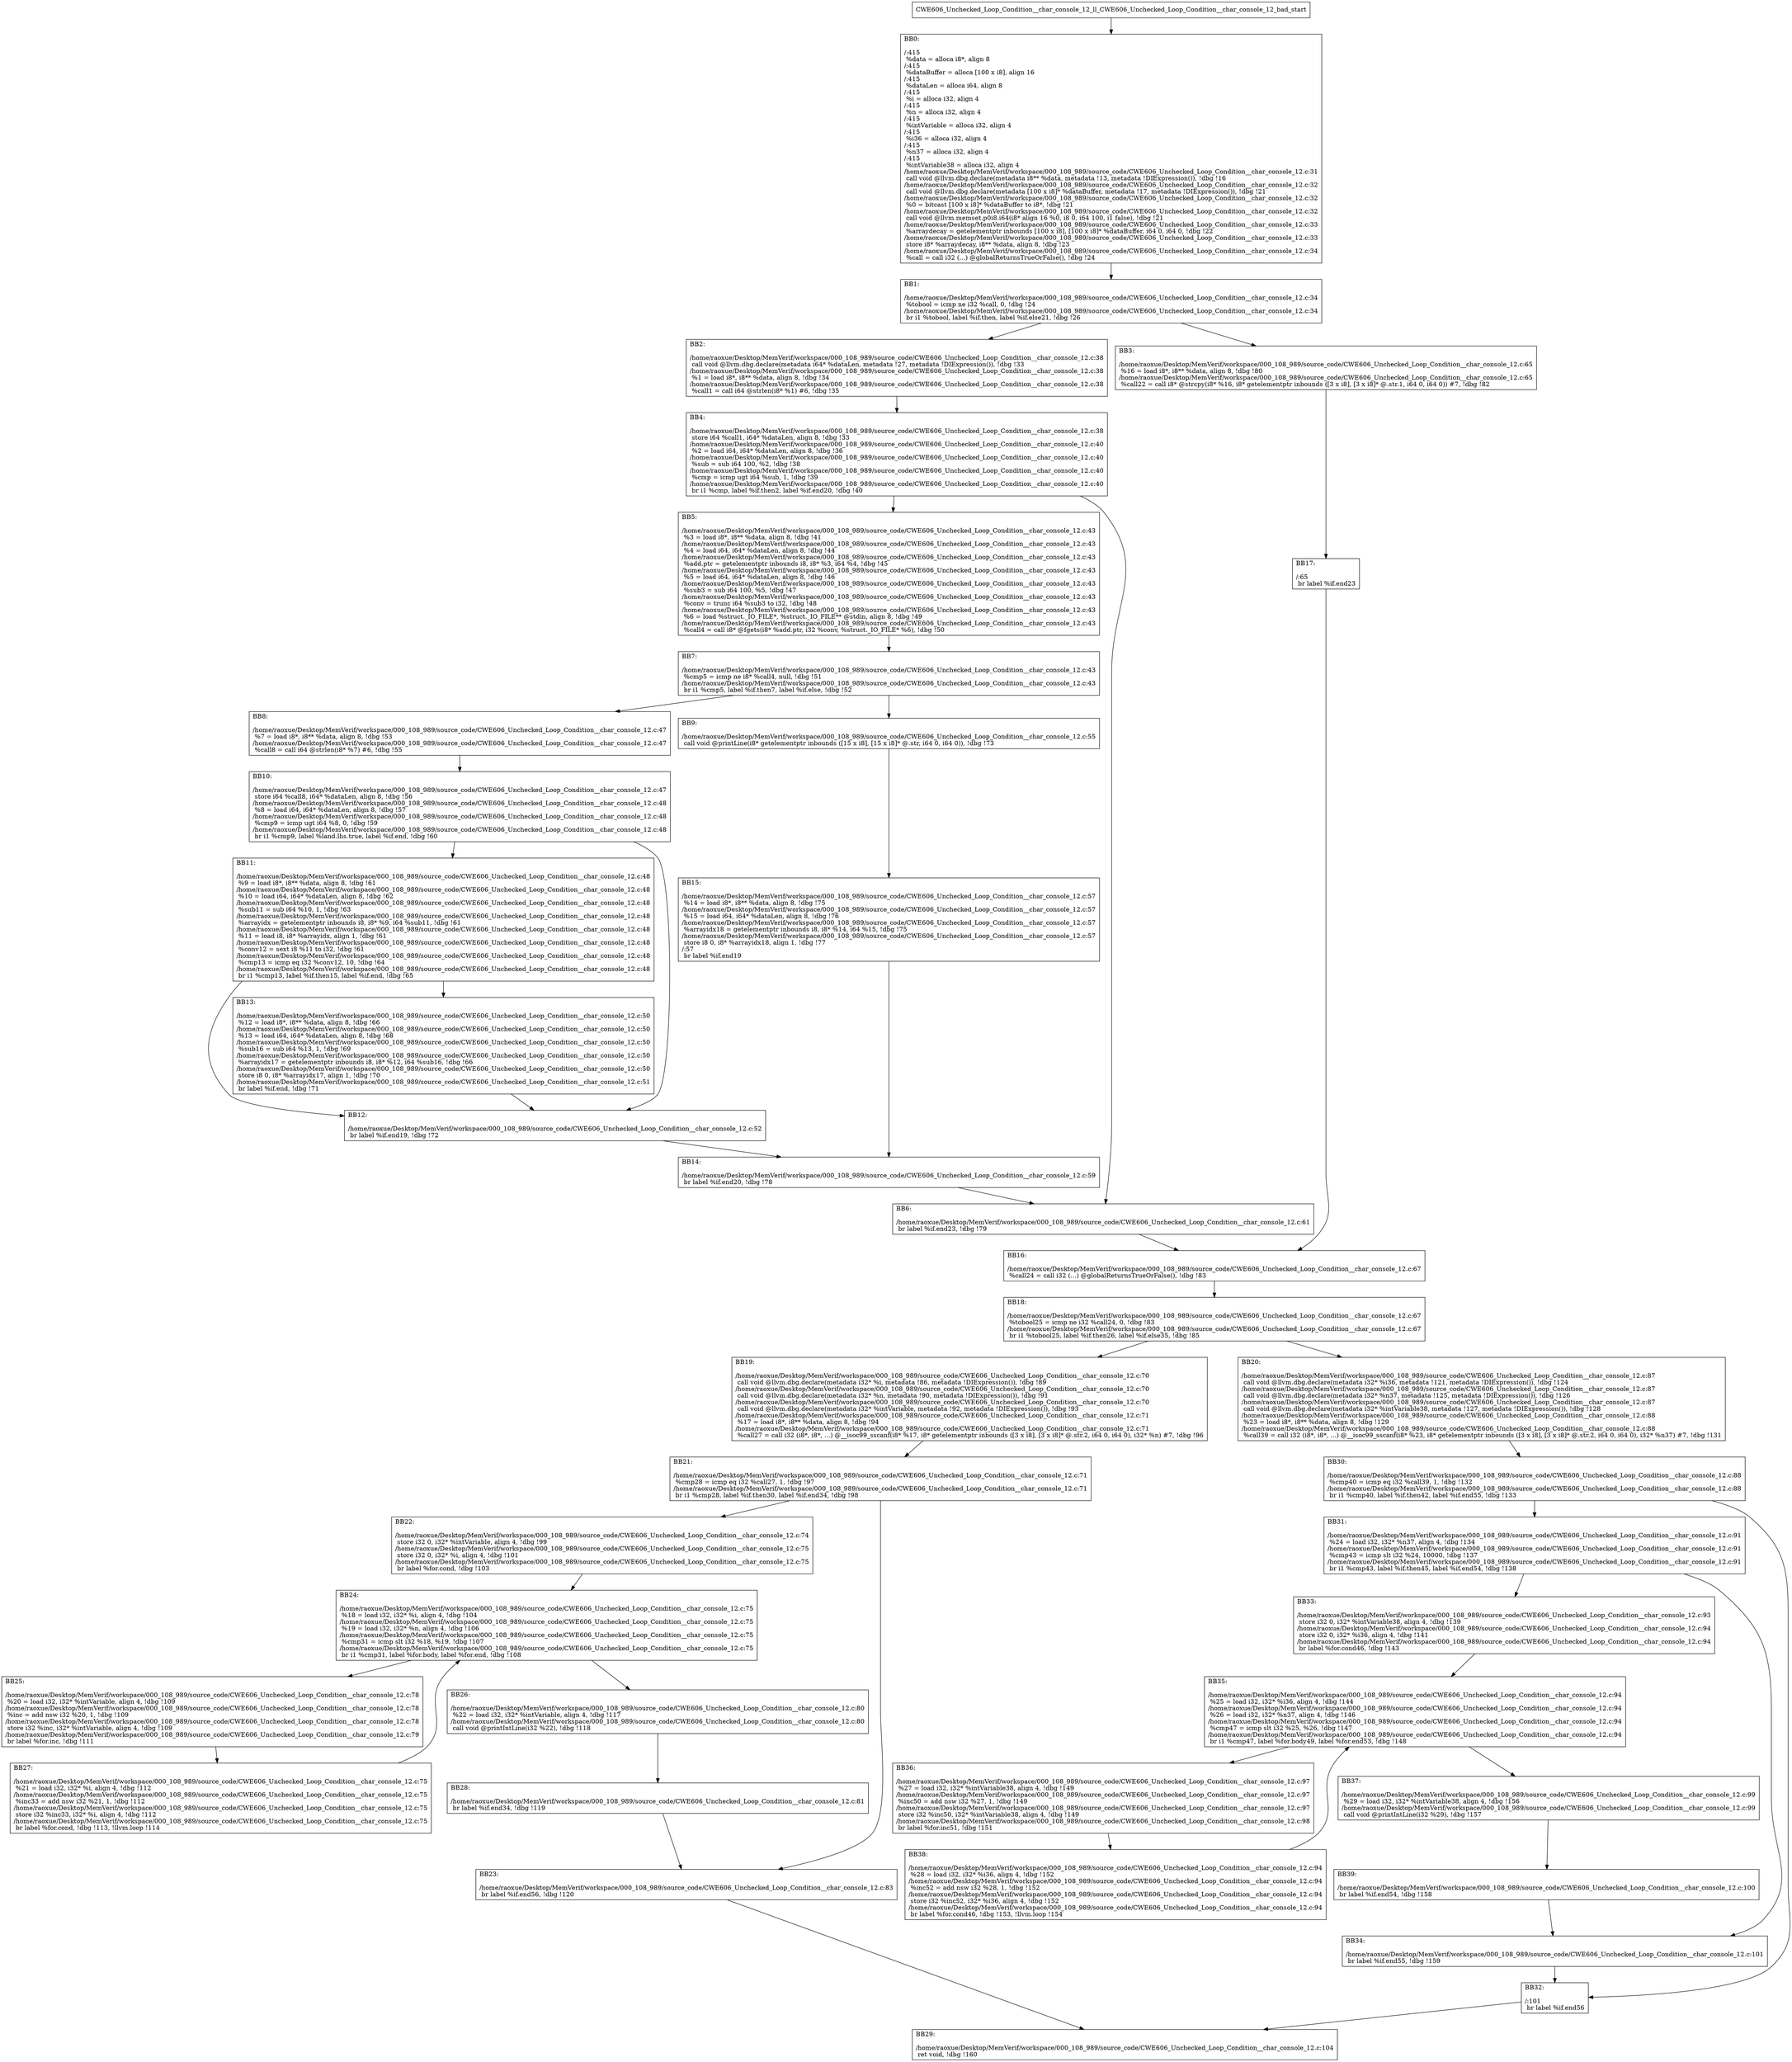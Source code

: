 digraph "CFG for'CWE606_Unchecked_Loop_Condition__char_console_12_ll_CWE606_Unchecked_Loop_Condition__char_console_12_bad' function" {
	BBCWE606_Unchecked_Loop_Condition__char_console_12_ll_CWE606_Unchecked_Loop_Condition__char_console_12_bad_start[shape=record,label="{CWE606_Unchecked_Loop_Condition__char_console_12_ll_CWE606_Unchecked_Loop_Condition__char_console_12_bad_start}"];
	BBCWE606_Unchecked_Loop_Condition__char_console_12_ll_CWE606_Unchecked_Loop_Condition__char_console_12_bad_start-> CWE606_Unchecked_Loop_Condition__char_console_12_ll_CWE606_Unchecked_Loop_Condition__char_console_12_badBB0;
	CWE606_Unchecked_Loop_Condition__char_console_12_ll_CWE606_Unchecked_Loop_Condition__char_console_12_badBB0 [shape=record, label="{BB0:\l\l/:415\l
  %data = alloca i8*, align 8\l
/:415\l
  %dataBuffer = alloca [100 x i8], align 16\l
/:415\l
  %dataLen = alloca i64, align 8\l
/:415\l
  %i = alloca i32, align 4\l
/:415\l
  %n = alloca i32, align 4\l
/:415\l
  %intVariable = alloca i32, align 4\l
/:415\l
  %i36 = alloca i32, align 4\l
/:415\l
  %n37 = alloca i32, align 4\l
/:415\l
  %intVariable38 = alloca i32, align 4\l
/home/raoxue/Desktop/MemVerif/workspace/000_108_989/source_code/CWE606_Unchecked_Loop_Condition__char_console_12.c:31\l
  call void @llvm.dbg.declare(metadata i8** %data, metadata !13, metadata !DIExpression()), !dbg !16\l
/home/raoxue/Desktop/MemVerif/workspace/000_108_989/source_code/CWE606_Unchecked_Loop_Condition__char_console_12.c:32\l
  call void @llvm.dbg.declare(metadata [100 x i8]* %dataBuffer, metadata !17, metadata !DIExpression()), !dbg !21\l
/home/raoxue/Desktop/MemVerif/workspace/000_108_989/source_code/CWE606_Unchecked_Loop_Condition__char_console_12.c:32\l
  %0 = bitcast [100 x i8]* %dataBuffer to i8*, !dbg !21\l
/home/raoxue/Desktop/MemVerif/workspace/000_108_989/source_code/CWE606_Unchecked_Loop_Condition__char_console_12.c:32\l
  call void @llvm.memset.p0i8.i64(i8* align 16 %0, i8 0, i64 100, i1 false), !dbg !21\l
/home/raoxue/Desktop/MemVerif/workspace/000_108_989/source_code/CWE606_Unchecked_Loop_Condition__char_console_12.c:33\l
  %arraydecay = getelementptr inbounds [100 x i8], [100 x i8]* %dataBuffer, i64 0, i64 0, !dbg !22\l
/home/raoxue/Desktop/MemVerif/workspace/000_108_989/source_code/CWE606_Unchecked_Loop_Condition__char_console_12.c:33\l
  store i8* %arraydecay, i8** %data, align 8, !dbg !23\l
/home/raoxue/Desktop/MemVerif/workspace/000_108_989/source_code/CWE606_Unchecked_Loop_Condition__char_console_12.c:34\l
  %call = call i32 (...) @globalReturnsTrueOrFalse(), !dbg !24\l
}"];
	CWE606_Unchecked_Loop_Condition__char_console_12_ll_CWE606_Unchecked_Loop_Condition__char_console_12_badBB0-> CWE606_Unchecked_Loop_Condition__char_console_12_ll_CWE606_Unchecked_Loop_Condition__char_console_12_badBB1;
	CWE606_Unchecked_Loop_Condition__char_console_12_ll_CWE606_Unchecked_Loop_Condition__char_console_12_badBB1 [shape=record, label="{BB1:\l\l/home/raoxue/Desktop/MemVerif/workspace/000_108_989/source_code/CWE606_Unchecked_Loop_Condition__char_console_12.c:34\l
  %tobool = icmp ne i32 %call, 0, !dbg !24\l
/home/raoxue/Desktop/MemVerif/workspace/000_108_989/source_code/CWE606_Unchecked_Loop_Condition__char_console_12.c:34\l
  br i1 %tobool, label %if.then, label %if.else21, !dbg !26\l
}"];
	CWE606_Unchecked_Loop_Condition__char_console_12_ll_CWE606_Unchecked_Loop_Condition__char_console_12_badBB1-> CWE606_Unchecked_Loop_Condition__char_console_12_ll_CWE606_Unchecked_Loop_Condition__char_console_12_badBB2;
	CWE606_Unchecked_Loop_Condition__char_console_12_ll_CWE606_Unchecked_Loop_Condition__char_console_12_badBB1-> CWE606_Unchecked_Loop_Condition__char_console_12_ll_CWE606_Unchecked_Loop_Condition__char_console_12_badBB3;
	CWE606_Unchecked_Loop_Condition__char_console_12_ll_CWE606_Unchecked_Loop_Condition__char_console_12_badBB2 [shape=record, label="{BB2:\l\l/home/raoxue/Desktop/MemVerif/workspace/000_108_989/source_code/CWE606_Unchecked_Loop_Condition__char_console_12.c:38\l
  call void @llvm.dbg.declare(metadata i64* %dataLen, metadata !27, metadata !DIExpression()), !dbg !33\l
/home/raoxue/Desktop/MemVerif/workspace/000_108_989/source_code/CWE606_Unchecked_Loop_Condition__char_console_12.c:38\l
  %1 = load i8*, i8** %data, align 8, !dbg !34\l
/home/raoxue/Desktop/MemVerif/workspace/000_108_989/source_code/CWE606_Unchecked_Loop_Condition__char_console_12.c:38\l
  %call1 = call i64 @strlen(i8* %1) #6, !dbg !35\l
}"];
	CWE606_Unchecked_Loop_Condition__char_console_12_ll_CWE606_Unchecked_Loop_Condition__char_console_12_badBB2-> CWE606_Unchecked_Loop_Condition__char_console_12_ll_CWE606_Unchecked_Loop_Condition__char_console_12_badBB4;
	CWE606_Unchecked_Loop_Condition__char_console_12_ll_CWE606_Unchecked_Loop_Condition__char_console_12_badBB4 [shape=record, label="{BB4:\l\l/home/raoxue/Desktop/MemVerif/workspace/000_108_989/source_code/CWE606_Unchecked_Loop_Condition__char_console_12.c:38\l
  store i64 %call1, i64* %dataLen, align 8, !dbg !33\l
/home/raoxue/Desktop/MemVerif/workspace/000_108_989/source_code/CWE606_Unchecked_Loop_Condition__char_console_12.c:40\l
  %2 = load i64, i64* %dataLen, align 8, !dbg !36\l
/home/raoxue/Desktop/MemVerif/workspace/000_108_989/source_code/CWE606_Unchecked_Loop_Condition__char_console_12.c:40\l
  %sub = sub i64 100, %2, !dbg !38\l
/home/raoxue/Desktop/MemVerif/workspace/000_108_989/source_code/CWE606_Unchecked_Loop_Condition__char_console_12.c:40\l
  %cmp = icmp ugt i64 %sub, 1, !dbg !39\l
/home/raoxue/Desktop/MemVerif/workspace/000_108_989/source_code/CWE606_Unchecked_Loop_Condition__char_console_12.c:40\l
  br i1 %cmp, label %if.then2, label %if.end20, !dbg !40\l
}"];
	CWE606_Unchecked_Loop_Condition__char_console_12_ll_CWE606_Unchecked_Loop_Condition__char_console_12_badBB4-> CWE606_Unchecked_Loop_Condition__char_console_12_ll_CWE606_Unchecked_Loop_Condition__char_console_12_badBB5;
	CWE606_Unchecked_Loop_Condition__char_console_12_ll_CWE606_Unchecked_Loop_Condition__char_console_12_badBB4-> CWE606_Unchecked_Loop_Condition__char_console_12_ll_CWE606_Unchecked_Loop_Condition__char_console_12_badBB6;
	CWE606_Unchecked_Loop_Condition__char_console_12_ll_CWE606_Unchecked_Loop_Condition__char_console_12_badBB5 [shape=record, label="{BB5:\l\l/home/raoxue/Desktop/MemVerif/workspace/000_108_989/source_code/CWE606_Unchecked_Loop_Condition__char_console_12.c:43\l
  %3 = load i8*, i8** %data, align 8, !dbg !41\l
/home/raoxue/Desktop/MemVerif/workspace/000_108_989/source_code/CWE606_Unchecked_Loop_Condition__char_console_12.c:43\l
  %4 = load i64, i64* %dataLen, align 8, !dbg !44\l
/home/raoxue/Desktop/MemVerif/workspace/000_108_989/source_code/CWE606_Unchecked_Loop_Condition__char_console_12.c:43\l
  %add.ptr = getelementptr inbounds i8, i8* %3, i64 %4, !dbg !45\l
/home/raoxue/Desktop/MemVerif/workspace/000_108_989/source_code/CWE606_Unchecked_Loop_Condition__char_console_12.c:43\l
  %5 = load i64, i64* %dataLen, align 8, !dbg !46\l
/home/raoxue/Desktop/MemVerif/workspace/000_108_989/source_code/CWE606_Unchecked_Loop_Condition__char_console_12.c:43\l
  %sub3 = sub i64 100, %5, !dbg !47\l
/home/raoxue/Desktop/MemVerif/workspace/000_108_989/source_code/CWE606_Unchecked_Loop_Condition__char_console_12.c:43\l
  %conv = trunc i64 %sub3 to i32, !dbg !48\l
/home/raoxue/Desktop/MemVerif/workspace/000_108_989/source_code/CWE606_Unchecked_Loop_Condition__char_console_12.c:43\l
  %6 = load %struct._IO_FILE*, %struct._IO_FILE** @stdin, align 8, !dbg !49\l
/home/raoxue/Desktop/MemVerif/workspace/000_108_989/source_code/CWE606_Unchecked_Loop_Condition__char_console_12.c:43\l
  %call4 = call i8* @fgets(i8* %add.ptr, i32 %conv, %struct._IO_FILE* %6), !dbg !50\l
}"];
	CWE606_Unchecked_Loop_Condition__char_console_12_ll_CWE606_Unchecked_Loop_Condition__char_console_12_badBB5-> CWE606_Unchecked_Loop_Condition__char_console_12_ll_CWE606_Unchecked_Loop_Condition__char_console_12_badBB7;
	CWE606_Unchecked_Loop_Condition__char_console_12_ll_CWE606_Unchecked_Loop_Condition__char_console_12_badBB7 [shape=record, label="{BB7:\l\l/home/raoxue/Desktop/MemVerif/workspace/000_108_989/source_code/CWE606_Unchecked_Loop_Condition__char_console_12.c:43\l
  %cmp5 = icmp ne i8* %call4, null, !dbg !51\l
/home/raoxue/Desktop/MemVerif/workspace/000_108_989/source_code/CWE606_Unchecked_Loop_Condition__char_console_12.c:43\l
  br i1 %cmp5, label %if.then7, label %if.else, !dbg !52\l
}"];
	CWE606_Unchecked_Loop_Condition__char_console_12_ll_CWE606_Unchecked_Loop_Condition__char_console_12_badBB7-> CWE606_Unchecked_Loop_Condition__char_console_12_ll_CWE606_Unchecked_Loop_Condition__char_console_12_badBB8;
	CWE606_Unchecked_Loop_Condition__char_console_12_ll_CWE606_Unchecked_Loop_Condition__char_console_12_badBB7-> CWE606_Unchecked_Loop_Condition__char_console_12_ll_CWE606_Unchecked_Loop_Condition__char_console_12_badBB9;
	CWE606_Unchecked_Loop_Condition__char_console_12_ll_CWE606_Unchecked_Loop_Condition__char_console_12_badBB8 [shape=record, label="{BB8:\l\l/home/raoxue/Desktop/MemVerif/workspace/000_108_989/source_code/CWE606_Unchecked_Loop_Condition__char_console_12.c:47\l
  %7 = load i8*, i8** %data, align 8, !dbg !53\l
/home/raoxue/Desktop/MemVerif/workspace/000_108_989/source_code/CWE606_Unchecked_Loop_Condition__char_console_12.c:47\l
  %call8 = call i64 @strlen(i8* %7) #6, !dbg !55\l
}"];
	CWE606_Unchecked_Loop_Condition__char_console_12_ll_CWE606_Unchecked_Loop_Condition__char_console_12_badBB8-> CWE606_Unchecked_Loop_Condition__char_console_12_ll_CWE606_Unchecked_Loop_Condition__char_console_12_badBB10;
	CWE606_Unchecked_Loop_Condition__char_console_12_ll_CWE606_Unchecked_Loop_Condition__char_console_12_badBB10 [shape=record, label="{BB10:\l\l/home/raoxue/Desktop/MemVerif/workspace/000_108_989/source_code/CWE606_Unchecked_Loop_Condition__char_console_12.c:47\l
  store i64 %call8, i64* %dataLen, align 8, !dbg !56\l
/home/raoxue/Desktop/MemVerif/workspace/000_108_989/source_code/CWE606_Unchecked_Loop_Condition__char_console_12.c:48\l
  %8 = load i64, i64* %dataLen, align 8, !dbg !57\l
/home/raoxue/Desktop/MemVerif/workspace/000_108_989/source_code/CWE606_Unchecked_Loop_Condition__char_console_12.c:48\l
  %cmp9 = icmp ugt i64 %8, 0, !dbg !59\l
/home/raoxue/Desktop/MemVerif/workspace/000_108_989/source_code/CWE606_Unchecked_Loop_Condition__char_console_12.c:48\l
  br i1 %cmp9, label %land.lhs.true, label %if.end, !dbg !60\l
}"];
	CWE606_Unchecked_Loop_Condition__char_console_12_ll_CWE606_Unchecked_Loop_Condition__char_console_12_badBB10-> CWE606_Unchecked_Loop_Condition__char_console_12_ll_CWE606_Unchecked_Loop_Condition__char_console_12_badBB11;
	CWE606_Unchecked_Loop_Condition__char_console_12_ll_CWE606_Unchecked_Loop_Condition__char_console_12_badBB10-> CWE606_Unchecked_Loop_Condition__char_console_12_ll_CWE606_Unchecked_Loop_Condition__char_console_12_badBB12;
	CWE606_Unchecked_Loop_Condition__char_console_12_ll_CWE606_Unchecked_Loop_Condition__char_console_12_badBB11 [shape=record, label="{BB11:\l\l/home/raoxue/Desktop/MemVerif/workspace/000_108_989/source_code/CWE606_Unchecked_Loop_Condition__char_console_12.c:48\l
  %9 = load i8*, i8** %data, align 8, !dbg !61\l
/home/raoxue/Desktop/MemVerif/workspace/000_108_989/source_code/CWE606_Unchecked_Loop_Condition__char_console_12.c:48\l
  %10 = load i64, i64* %dataLen, align 8, !dbg !62\l
/home/raoxue/Desktop/MemVerif/workspace/000_108_989/source_code/CWE606_Unchecked_Loop_Condition__char_console_12.c:48\l
  %sub11 = sub i64 %10, 1, !dbg !63\l
/home/raoxue/Desktop/MemVerif/workspace/000_108_989/source_code/CWE606_Unchecked_Loop_Condition__char_console_12.c:48\l
  %arrayidx = getelementptr inbounds i8, i8* %9, i64 %sub11, !dbg !61\l
/home/raoxue/Desktop/MemVerif/workspace/000_108_989/source_code/CWE606_Unchecked_Loop_Condition__char_console_12.c:48\l
  %11 = load i8, i8* %arrayidx, align 1, !dbg !61\l
/home/raoxue/Desktop/MemVerif/workspace/000_108_989/source_code/CWE606_Unchecked_Loop_Condition__char_console_12.c:48\l
  %conv12 = sext i8 %11 to i32, !dbg !61\l
/home/raoxue/Desktop/MemVerif/workspace/000_108_989/source_code/CWE606_Unchecked_Loop_Condition__char_console_12.c:48\l
  %cmp13 = icmp eq i32 %conv12, 10, !dbg !64\l
/home/raoxue/Desktop/MemVerif/workspace/000_108_989/source_code/CWE606_Unchecked_Loop_Condition__char_console_12.c:48\l
  br i1 %cmp13, label %if.then15, label %if.end, !dbg !65\l
}"];
	CWE606_Unchecked_Loop_Condition__char_console_12_ll_CWE606_Unchecked_Loop_Condition__char_console_12_badBB11-> CWE606_Unchecked_Loop_Condition__char_console_12_ll_CWE606_Unchecked_Loop_Condition__char_console_12_badBB13;
	CWE606_Unchecked_Loop_Condition__char_console_12_ll_CWE606_Unchecked_Loop_Condition__char_console_12_badBB11-> CWE606_Unchecked_Loop_Condition__char_console_12_ll_CWE606_Unchecked_Loop_Condition__char_console_12_badBB12;
	CWE606_Unchecked_Loop_Condition__char_console_12_ll_CWE606_Unchecked_Loop_Condition__char_console_12_badBB13 [shape=record, label="{BB13:\l\l/home/raoxue/Desktop/MemVerif/workspace/000_108_989/source_code/CWE606_Unchecked_Loop_Condition__char_console_12.c:50\l
  %12 = load i8*, i8** %data, align 8, !dbg !66\l
/home/raoxue/Desktop/MemVerif/workspace/000_108_989/source_code/CWE606_Unchecked_Loop_Condition__char_console_12.c:50\l
  %13 = load i64, i64* %dataLen, align 8, !dbg !68\l
/home/raoxue/Desktop/MemVerif/workspace/000_108_989/source_code/CWE606_Unchecked_Loop_Condition__char_console_12.c:50\l
  %sub16 = sub i64 %13, 1, !dbg !69\l
/home/raoxue/Desktop/MemVerif/workspace/000_108_989/source_code/CWE606_Unchecked_Loop_Condition__char_console_12.c:50\l
  %arrayidx17 = getelementptr inbounds i8, i8* %12, i64 %sub16, !dbg !66\l
/home/raoxue/Desktop/MemVerif/workspace/000_108_989/source_code/CWE606_Unchecked_Loop_Condition__char_console_12.c:50\l
  store i8 0, i8* %arrayidx17, align 1, !dbg !70\l
/home/raoxue/Desktop/MemVerif/workspace/000_108_989/source_code/CWE606_Unchecked_Loop_Condition__char_console_12.c:51\l
  br label %if.end, !dbg !71\l
}"];
	CWE606_Unchecked_Loop_Condition__char_console_12_ll_CWE606_Unchecked_Loop_Condition__char_console_12_badBB13-> CWE606_Unchecked_Loop_Condition__char_console_12_ll_CWE606_Unchecked_Loop_Condition__char_console_12_badBB12;
	CWE606_Unchecked_Loop_Condition__char_console_12_ll_CWE606_Unchecked_Loop_Condition__char_console_12_badBB12 [shape=record, label="{BB12:\l\l/home/raoxue/Desktop/MemVerif/workspace/000_108_989/source_code/CWE606_Unchecked_Loop_Condition__char_console_12.c:52\l
  br label %if.end19, !dbg !72\l
}"];
	CWE606_Unchecked_Loop_Condition__char_console_12_ll_CWE606_Unchecked_Loop_Condition__char_console_12_badBB12-> CWE606_Unchecked_Loop_Condition__char_console_12_ll_CWE606_Unchecked_Loop_Condition__char_console_12_badBB14;
	CWE606_Unchecked_Loop_Condition__char_console_12_ll_CWE606_Unchecked_Loop_Condition__char_console_12_badBB9 [shape=record, label="{BB9:\l\l/home/raoxue/Desktop/MemVerif/workspace/000_108_989/source_code/CWE606_Unchecked_Loop_Condition__char_console_12.c:55\l
  call void @printLine(i8* getelementptr inbounds ([15 x i8], [15 x i8]* @.str, i64 0, i64 0)), !dbg !73\l
}"];
	CWE606_Unchecked_Loop_Condition__char_console_12_ll_CWE606_Unchecked_Loop_Condition__char_console_12_badBB9-> CWE606_Unchecked_Loop_Condition__char_console_12_ll_CWE606_Unchecked_Loop_Condition__char_console_12_badBB15;
	CWE606_Unchecked_Loop_Condition__char_console_12_ll_CWE606_Unchecked_Loop_Condition__char_console_12_badBB15 [shape=record, label="{BB15:\l\l/home/raoxue/Desktop/MemVerif/workspace/000_108_989/source_code/CWE606_Unchecked_Loop_Condition__char_console_12.c:57\l
  %14 = load i8*, i8** %data, align 8, !dbg !75\l
/home/raoxue/Desktop/MemVerif/workspace/000_108_989/source_code/CWE606_Unchecked_Loop_Condition__char_console_12.c:57\l
  %15 = load i64, i64* %dataLen, align 8, !dbg !76\l
/home/raoxue/Desktop/MemVerif/workspace/000_108_989/source_code/CWE606_Unchecked_Loop_Condition__char_console_12.c:57\l
  %arrayidx18 = getelementptr inbounds i8, i8* %14, i64 %15, !dbg !75\l
/home/raoxue/Desktop/MemVerif/workspace/000_108_989/source_code/CWE606_Unchecked_Loop_Condition__char_console_12.c:57\l
  store i8 0, i8* %arrayidx18, align 1, !dbg !77\l
/:57\l
  br label %if.end19\l
}"];
	CWE606_Unchecked_Loop_Condition__char_console_12_ll_CWE606_Unchecked_Loop_Condition__char_console_12_badBB15-> CWE606_Unchecked_Loop_Condition__char_console_12_ll_CWE606_Unchecked_Loop_Condition__char_console_12_badBB14;
	CWE606_Unchecked_Loop_Condition__char_console_12_ll_CWE606_Unchecked_Loop_Condition__char_console_12_badBB14 [shape=record, label="{BB14:\l\l/home/raoxue/Desktop/MemVerif/workspace/000_108_989/source_code/CWE606_Unchecked_Loop_Condition__char_console_12.c:59\l
  br label %if.end20, !dbg !78\l
}"];
	CWE606_Unchecked_Loop_Condition__char_console_12_ll_CWE606_Unchecked_Loop_Condition__char_console_12_badBB14-> CWE606_Unchecked_Loop_Condition__char_console_12_ll_CWE606_Unchecked_Loop_Condition__char_console_12_badBB6;
	CWE606_Unchecked_Loop_Condition__char_console_12_ll_CWE606_Unchecked_Loop_Condition__char_console_12_badBB6 [shape=record, label="{BB6:\l\l/home/raoxue/Desktop/MemVerif/workspace/000_108_989/source_code/CWE606_Unchecked_Loop_Condition__char_console_12.c:61\l
  br label %if.end23, !dbg !79\l
}"];
	CWE606_Unchecked_Loop_Condition__char_console_12_ll_CWE606_Unchecked_Loop_Condition__char_console_12_badBB6-> CWE606_Unchecked_Loop_Condition__char_console_12_ll_CWE606_Unchecked_Loop_Condition__char_console_12_badBB16;
	CWE606_Unchecked_Loop_Condition__char_console_12_ll_CWE606_Unchecked_Loop_Condition__char_console_12_badBB3 [shape=record, label="{BB3:\l\l/home/raoxue/Desktop/MemVerif/workspace/000_108_989/source_code/CWE606_Unchecked_Loop_Condition__char_console_12.c:65\l
  %16 = load i8*, i8** %data, align 8, !dbg !80\l
/home/raoxue/Desktop/MemVerif/workspace/000_108_989/source_code/CWE606_Unchecked_Loop_Condition__char_console_12.c:65\l
  %call22 = call i8* @strcpy(i8* %16, i8* getelementptr inbounds ([3 x i8], [3 x i8]* @.str.1, i64 0, i64 0)) #7, !dbg !82\l
}"];
	CWE606_Unchecked_Loop_Condition__char_console_12_ll_CWE606_Unchecked_Loop_Condition__char_console_12_badBB3-> CWE606_Unchecked_Loop_Condition__char_console_12_ll_CWE606_Unchecked_Loop_Condition__char_console_12_badBB17;
	CWE606_Unchecked_Loop_Condition__char_console_12_ll_CWE606_Unchecked_Loop_Condition__char_console_12_badBB17 [shape=record, label="{BB17:\l\l/:65\l
  br label %if.end23\l
}"];
	CWE606_Unchecked_Loop_Condition__char_console_12_ll_CWE606_Unchecked_Loop_Condition__char_console_12_badBB17-> CWE606_Unchecked_Loop_Condition__char_console_12_ll_CWE606_Unchecked_Loop_Condition__char_console_12_badBB16;
	CWE606_Unchecked_Loop_Condition__char_console_12_ll_CWE606_Unchecked_Loop_Condition__char_console_12_badBB16 [shape=record, label="{BB16:\l\l/home/raoxue/Desktop/MemVerif/workspace/000_108_989/source_code/CWE606_Unchecked_Loop_Condition__char_console_12.c:67\l
  %call24 = call i32 (...) @globalReturnsTrueOrFalse(), !dbg !83\l
}"];
	CWE606_Unchecked_Loop_Condition__char_console_12_ll_CWE606_Unchecked_Loop_Condition__char_console_12_badBB16-> CWE606_Unchecked_Loop_Condition__char_console_12_ll_CWE606_Unchecked_Loop_Condition__char_console_12_badBB18;
	CWE606_Unchecked_Loop_Condition__char_console_12_ll_CWE606_Unchecked_Loop_Condition__char_console_12_badBB18 [shape=record, label="{BB18:\l\l/home/raoxue/Desktop/MemVerif/workspace/000_108_989/source_code/CWE606_Unchecked_Loop_Condition__char_console_12.c:67\l
  %tobool25 = icmp ne i32 %call24, 0, !dbg !83\l
/home/raoxue/Desktop/MemVerif/workspace/000_108_989/source_code/CWE606_Unchecked_Loop_Condition__char_console_12.c:67\l
  br i1 %tobool25, label %if.then26, label %if.else35, !dbg !85\l
}"];
	CWE606_Unchecked_Loop_Condition__char_console_12_ll_CWE606_Unchecked_Loop_Condition__char_console_12_badBB18-> CWE606_Unchecked_Loop_Condition__char_console_12_ll_CWE606_Unchecked_Loop_Condition__char_console_12_badBB19;
	CWE606_Unchecked_Loop_Condition__char_console_12_ll_CWE606_Unchecked_Loop_Condition__char_console_12_badBB18-> CWE606_Unchecked_Loop_Condition__char_console_12_ll_CWE606_Unchecked_Loop_Condition__char_console_12_badBB20;
	CWE606_Unchecked_Loop_Condition__char_console_12_ll_CWE606_Unchecked_Loop_Condition__char_console_12_badBB19 [shape=record, label="{BB19:\l\l/home/raoxue/Desktop/MemVerif/workspace/000_108_989/source_code/CWE606_Unchecked_Loop_Condition__char_console_12.c:70\l
  call void @llvm.dbg.declare(metadata i32* %i, metadata !86, metadata !DIExpression()), !dbg !89\l
/home/raoxue/Desktop/MemVerif/workspace/000_108_989/source_code/CWE606_Unchecked_Loop_Condition__char_console_12.c:70\l
  call void @llvm.dbg.declare(metadata i32* %n, metadata !90, metadata !DIExpression()), !dbg !91\l
/home/raoxue/Desktop/MemVerif/workspace/000_108_989/source_code/CWE606_Unchecked_Loop_Condition__char_console_12.c:70\l
  call void @llvm.dbg.declare(metadata i32* %intVariable, metadata !92, metadata !DIExpression()), !dbg !93\l
/home/raoxue/Desktop/MemVerif/workspace/000_108_989/source_code/CWE606_Unchecked_Loop_Condition__char_console_12.c:71\l
  %17 = load i8*, i8** %data, align 8, !dbg !94\l
/home/raoxue/Desktop/MemVerif/workspace/000_108_989/source_code/CWE606_Unchecked_Loop_Condition__char_console_12.c:71\l
  %call27 = call i32 (i8*, i8*, ...) @__isoc99_sscanf(i8* %17, i8* getelementptr inbounds ([3 x i8], [3 x i8]* @.str.2, i64 0, i64 0), i32* %n) #7, !dbg !96\l
}"];
	CWE606_Unchecked_Loop_Condition__char_console_12_ll_CWE606_Unchecked_Loop_Condition__char_console_12_badBB19-> CWE606_Unchecked_Loop_Condition__char_console_12_ll_CWE606_Unchecked_Loop_Condition__char_console_12_badBB21;
	CWE606_Unchecked_Loop_Condition__char_console_12_ll_CWE606_Unchecked_Loop_Condition__char_console_12_badBB21 [shape=record, label="{BB21:\l\l/home/raoxue/Desktop/MemVerif/workspace/000_108_989/source_code/CWE606_Unchecked_Loop_Condition__char_console_12.c:71\l
  %cmp28 = icmp eq i32 %call27, 1, !dbg !97\l
/home/raoxue/Desktop/MemVerif/workspace/000_108_989/source_code/CWE606_Unchecked_Loop_Condition__char_console_12.c:71\l
  br i1 %cmp28, label %if.then30, label %if.end34, !dbg !98\l
}"];
	CWE606_Unchecked_Loop_Condition__char_console_12_ll_CWE606_Unchecked_Loop_Condition__char_console_12_badBB21-> CWE606_Unchecked_Loop_Condition__char_console_12_ll_CWE606_Unchecked_Loop_Condition__char_console_12_badBB22;
	CWE606_Unchecked_Loop_Condition__char_console_12_ll_CWE606_Unchecked_Loop_Condition__char_console_12_badBB21-> CWE606_Unchecked_Loop_Condition__char_console_12_ll_CWE606_Unchecked_Loop_Condition__char_console_12_badBB23;
	CWE606_Unchecked_Loop_Condition__char_console_12_ll_CWE606_Unchecked_Loop_Condition__char_console_12_badBB22 [shape=record, label="{BB22:\l\l/home/raoxue/Desktop/MemVerif/workspace/000_108_989/source_code/CWE606_Unchecked_Loop_Condition__char_console_12.c:74\l
  store i32 0, i32* %intVariable, align 4, !dbg !99\l
/home/raoxue/Desktop/MemVerif/workspace/000_108_989/source_code/CWE606_Unchecked_Loop_Condition__char_console_12.c:75\l
  store i32 0, i32* %i, align 4, !dbg !101\l
/home/raoxue/Desktop/MemVerif/workspace/000_108_989/source_code/CWE606_Unchecked_Loop_Condition__char_console_12.c:75\l
  br label %for.cond, !dbg !103\l
}"];
	CWE606_Unchecked_Loop_Condition__char_console_12_ll_CWE606_Unchecked_Loop_Condition__char_console_12_badBB22-> CWE606_Unchecked_Loop_Condition__char_console_12_ll_CWE606_Unchecked_Loop_Condition__char_console_12_badBB24;
	CWE606_Unchecked_Loop_Condition__char_console_12_ll_CWE606_Unchecked_Loop_Condition__char_console_12_badBB24 [shape=record, label="{BB24:\l\l/home/raoxue/Desktop/MemVerif/workspace/000_108_989/source_code/CWE606_Unchecked_Loop_Condition__char_console_12.c:75\l
  %18 = load i32, i32* %i, align 4, !dbg !104\l
/home/raoxue/Desktop/MemVerif/workspace/000_108_989/source_code/CWE606_Unchecked_Loop_Condition__char_console_12.c:75\l
  %19 = load i32, i32* %n, align 4, !dbg !106\l
/home/raoxue/Desktop/MemVerif/workspace/000_108_989/source_code/CWE606_Unchecked_Loop_Condition__char_console_12.c:75\l
  %cmp31 = icmp slt i32 %18, %19, !dbg !107\l
/home/raoxue/Desktop/MemVerif/workspace/000_108_989/source_code/CWE606_Unchecked_Loop_Condition__char_console_12.c:75\l
  br i1 %cmp31, label %for.body, label %for.end, !dbg !108\l
}"];
	CWE606_Unchecked_Loop_Condition__char_console_12_ll_CWE606_Unchecked_Loop_Condition__char_console_12_badBB24-> CWE606_Unchecked_Loop_Condition__char_console_12_ll_CWE606_Unchecked_Loop_Condition__char_console_12_badBB25;
	CWE606_Unchecked_Loop_Condition__char_console_12_ll_CWE606_Unchecked_Loop_Condition__char_console_12_badBB24-> CWE606_Unchecked_Loop_Condition__char_console_12_ll_CWE606_Unchecked_Loop_Condition__char_console_12_badBB26;
	CWE606_Unchecked_Loop_Condition__char_console_12_ll_CWE606_Unchecked_Loop_Condition__char_console_12_badBB25 [shape=record, label="{BB25:\l\l/home/raoxue/Desktop/MemVerif/workspace/000_108_989/source_code/CWE606_Unchecked_Loop_Condition__char_console_12.c:78\l
  %20 = load i32, i32* %intVariable, align 4, !dbg !109\l
/home/raoxue/Desktop/MemVerif/workspace/000_108_989/source_code/CWE606_Unchecked_Loop_Condition__char_console_12.c:78\l
  %inc = add nsw i32 %20, 1, !dbg !109\l
/home/raoxue/Desktop/MemVerif/workspace/000_108_989/source_code/CWE606_Unchecked_Loop_Condition__char_console_12.c:78\l
  store i32 %inc, i32* %intVariable, align 4, !dbg !109\l
/home/raoxue/Desktop/MemVerif/workspace/000_108_989/source_code/CWE606_Unchecked_Loop_Condition__char_console_12.c:79\l
  br label %for.inc, !dbg !111\l
}"];
	CWE606_Unchecked_Loop_Condition__char_console_12_ll_CWE606_Unchecked_Loop_Condition__char_console_12_badBB25-> CWE606_Unchecked_Loop_Condition__char_console_12_ll_CWE606_Unchecked_Loop_Condition__char_console_12_badBB27;
	CWE606_Unchecked_Loop_Condition__char_console_12_ll_CWE606_Unchecked_Loop_Condition__char_console_12_badBB27 [shape=record, label="{BB27:\l\l/home/raoxue/Desktop/MemVerif/workspace/000_108_989/source_code/CWE606_Unchecked_Loop_Condition__char_console_12.c:75\l
  %21 = load i32, i32* %i, align 4, !dbg !112\l
/home/raoxue/Desktop/MemVerif/workspace/000_108_989/source_code/CWE606_Unchecked_Loop_Condition__char_console_12.c:75\l
  %inc33 = add nsw i32 %21, 1, !dbg !112\l
/home/raoxue/Desktop/MemVerif/workspace/000_108_989/source_code/CWE606_Unchecked_Loop_Condition__char_console_12.c:75\l
  store i32 %inc33, i32* %i, align 4, !dbg !112\l
/home/raoxue/Desktop/MemVerif/workspace/000_108_989/source_code/CWE606_Unchecked_Loop_Condition__char_console_12.c:75\l
  br label %for.cond, !dbg !113, !llvm.loop !114\l
}"];
	CWE606_Unchecked_Loop_Condition__char_console_12_ll_CWE606_Unchecked_Loop_Condition__char_console_12_badBB27-> CWE606_Unchecked_Loop_Condition__char_console_12_ll_CWE606_Unchecked_Loop_Condition__char_console_12_badBB24;
	CWE606_Unchecked_Loop_Condition__char_console_12_ll_CWE606_Unchecked_Loop_Condition__char_console_12_badBB26 [shape=record, label="{BB26:\l\l/home/raoxue/Desktop/MemVerif/workspace/000_108_989/source_code/CWE606_Unchecked_Loop_Condition__char_console_12.c:80\l
  %22 = load i32, i32* %intVariable, align 4, !dbg !117\l
/home/raoxue/Desktop/MemVerif/workspace/000_108_989/source_code/CWE606_Unchecked_Loop_Condition__char_console_12.c:80\l
  call void @printIntLine(i32 %22), !dbg !118\l
}"];
	CWE606_Unchecked_Loop_Condition__char_console_12_ll_CWE606_Unchecked_Loop_Condition__char_console_12_badBB26-> CWE606_Unchecked_Loop_Condition__char_console_12_ll_CWE606_Unchecked_Loop_Condition__char_console_12_badBB28;
	CWE606_Unchecked_Loop_Condition__char_console_12_ll_CWE606_Unchecked_Loop_Condition__char_console_12_badBB28 [shape=record, label="{BB28:\l\l/home/raoxue/Desktop/MemVerif/workspace/000_108_989/source_code/CWE606_Unchecked_Loop_Condition__char_console_12.c:81\l
  br label %if.end34, !dbg !119\l
}"];
	CWE606_Unchecked_Loop_Condition__char_console_12_ll_CWE606_Unchecked_Loop_Condition__char_console_12_badBB28-> CWE606_Unchecked_Loop_Condition__char_console_12_ll_CWE606_Unchecked_Loop_Condition__char_console_12_badBB23;
	CWE606_Unchecked_Loop_Condition__char_console_12_ll_CWE606_Unchecked_Loop_Condition__char_console_12_badBB23 [shape=record, label="{BB23:\l\l/home/raoxue/Desktop/MemVerif/workspace/000_108_989/source_code/CWE606_Unchecked_Loop_Condition__char_console_12.c:83\l
  br label %if.end56, !dbg !120\l
}"];
	CWE606_Unchecked_Loop_Condition__char_console_12_ll_CWE606_Unchecked_Loop_Condition__char_console_12_badBB23-> CWE606_Unchecked_Loop_Condition__char_console_12_ll_CWE606_Unchecked_Loop_Condition__char_console_12_badBB29;
	CWE606_Unchecked_Loop_Condition__char_console_12_ll_CWE606_Unchecked_Loop_Condition__char_console_12_badBB20 [shape=record, label="{BB20:\l\l/home/raoxue/Desktop/MemVerif/workspace/000_108_989/source_code/CWE606_Unchecked_Loop_Condition__char_console_12.c:87\l
  call void @llvm.dbg.declare(metadata i32* %i36, metadata !121, metadata !DIExpression()), !dbg !124\l
/home/raoxue/Desktop/MemVerif/workspace/000_108_989/source_code/CWE606_Unchecked_Loop_Condition__char_console_12.c:87\l
  call void @llvm.dbg.declare(metadata i32* %n37, metadata !125, metadata !DIExpression()), !dbg !126\l
/home/raoxue/Desktop/MemVerif/workspace/000_108_989/source_code/CWE606_Unchecked_Loop_Condition__char_console_12.c:87\l
  call void @llvm.dbg.declare(metadata i32* %intVariable38, metadata !127, metadata !DIExpression()), !dbg !128\l
/home/raoxue/Desktop/MemVerif/workspace/000_108_989/source_code/CWE606_Unchecked_Loop_Condition__char_console_12.c:88\l
  %23 = load i8*, i8** %data, align 8, !dbg !129\l
/home/raoxue/Desktop/MemVerif/workspace/000_108_989/source_code/CWE606_Unchecked_Loop_Condition__char_console_12.c:88\l
  %call39 = call i32 (i8*, i8*, ...) @__isoc99_sscanf(i8* %23, i8* getelementptr inbounds ([3 x i8], [3 x i8]* @.str.2, i64 0, i64 0), i32* %n37) #7, !dbg !131\l
}"];
	CWE606_Unchecked_Loop_Condition__char_console_12_ll_CWE606_Unchecked_Loop_Condition__char_console_12_badBB20-> CWE606_Unchecked_Loop_Condition__char_console_12_ll_CWE606_Unchecked_Loop_Condition__char_console_12_badBB30;
	CWE606_Unchecked_Loop_Condition__char_console_12_ll_CWE606_Unchecked_Loop_Condition__char_console_12_badBB30 [shape=record, label="{BB30:\l\l/home/raoxue/Desktop/MemVerif/workspace/000_108_989/source_code/CWE606_Unchecked_Loop_Condition__char_console_12.c:88\l
  %cmp40 = icmp eq i32 %call39, 1, !dbg !132\l
/home/raoxue/Desktop/MemVerif/workspace/000_108_989/source_code/CWE606_Unchecked_Loop_Condition__char_console_12.c:88\l
  br i1 %cmp40, label %if.then42, label %if.end55, !dbg !133\l
}"];
	CWE606_Unchecked_Loop_Condition__char_console_12_ll_CWE606_Unchecked_Loop_Condition__char_console_12_badBB30-> CWE606_Unchecked_Loop_Condition__char_console_12_ll_CWE606_Unchecked_Loop_Condition__char_console_12_badBB31;
	CWE606_Unchecked_Loop_Condition__char_console_12_ll_CWE606_Unchecked_Loop_Condition__char_console_12_badBB30-> CWE606_Unchecked_Loop_Condition__char_console_12_ll_CWE606_Unchecked_Loop_Condition__char_console_12_badBB32;
	CWE606_Unchecked_Loop_Condition__char_console_12_ll_CWE606_Unchecked_Loop_Condition__char_console_12_badBB31 [shape=record, label="{BB31:\l\l/home/raoxue/Desktop/MemVerif/workspace/000_108_989/source_code/CWE606_Unchecked_Loop_Condition__char_console_12.c:91\l
  %24 = load i32, i32* %n37, align 4, !dbg !134\l
/home/raoxue/Desktop/MemVerif/workspace/000_108_989/source_code/CWE606_Unchecked_Loop_Condition__char_console_12.c:91\l
  %cmp43 = icmp slt i32 %24, 10000, !dbg !137\l
/home/raoxue/Desktop/MemVerif/workspace/000_108_989/source_code/CWE606_Unchecked_Loop_Condition__char_console_12.c:91\l
  br i1 %cmp43, label %if.then45, label %if.end54, !dbg !138\l
}"];
	CWE606_Unchecked_Loop_Condition__char_console_12_ll_CWE606_Unchecked_Loop_Condition__char_console_12_badBB31-> CWE606_Unchecked_Loop_Condition__char_console_12_ll_CWE606_Unchecked_Loop_Condition__char_console_12_badBB33;
	CWE606_Unchecked_Loop_Condition__char_console_12_ll_CWE606_Unchecked_Loop_Condition__char_console_12_badBB31-> CWE606_Unchecked_Loop_Condition__char_console_12_ll_CWE606_Unchecked_Loop_Condition__char_console_12_badBB34;
	CWE606_Unchecked_Loop_Condition__char_console_12_ll_CWE606_Unchecked_Loop_Condition__char_console_12_badBB33 [shape=record, label="{BB33:\l\l/home/raoxue/Desktop/MemVerif/workspace/000_108_989/source_code/CWE606_Unchecked_Loop_Condition__char_console_12.c:93\l
  store i32 0, i32* %intVariable38, align 4, !dbg !139\l
/home/raoxue/Desktop/MemVerif/workspace/000_108_989/source_code/CWE606_Unchecked_Loop_Condition__char_console_12.c:94\l
  store i32 0, i32* %i36, align 4, !dbg !141\l
/home/raoxue/Desktop/MemVerif/workspace/000_108_989/source_code/CWE606_Unchecked_Loop_Condition__char_console_12.c:94\l
  br label %for.cond46, !dbg !143\l
}"];
	CWE606_Unchecked_Loop_Condition__char_console_12_ll_CWE606_Unchecked_Loop_Condition__char_console_12_badBB33-> CWE606_Unchecked_Loop_Condition__char_console_12_ll_CWE606_Unchecked_Loop_Condition__char_console_12_badBB35;
	CWE606_Unchecked_Loop_Condition__char_console_12_ll_CWE606_Unchecked_Loop_Condition__char_console_12_badBB35 [shape=record, label="{BB35:\l\l/home/raoxue/Desktop/MemVerif/workspace/000_108_989/source_code/CWE606_Unchecked_Loop_Condition__char_console_12.c:94\l
  %25 = load i32, i32* %i36, align 4, !dbg !144\l
/home/raoxue/Desktop/MemVerif/workspace/000_108_989/source_code/CWE606_Unchecked_Loop_Condition__char_console_12.c:94\l
  %26 = load i32, i32* %n37, align 4, !dbg !146\l
/home/raoxue/Desktop/MemVerif/workspace/000_108_989/source_code/CWE606_Unchecked_Loop_Condition__char_console_12.c:94\l
  %cmp47 = icmp slt i32 %25, %26, !dbg !147\l
/home/raoxue/Desktop/MemVerif/workspace/000_108_989/source_code/CWE606_Unchecked_Loop_Condition__char_console_12.c:94\l
  br i1 %cmp47, label %for.body49, label %for.end53, !dbg !148\l
}"];
	CWE606_Unchecked_Loop_Condition__char_console_12_ll_CWE606_Unchecked_Loop_Condition__char_console_12_badBB35-> CWE606_Unchecked_Loop_Condition__char_console_12_ll_CWE606_Unchecked_Loop_Condition__char_console_12_badBB36;
	CWE606_Unchecked_Loop_Condition__char_console_12_ll_CWE606_Unchecked_Loop_Condition__char_console_12_badBB35-> CWE606_Unchecked_Loop_Condition__char_console_12_ll_CWE606_Unchecked_Loop_Condition__char_console_12_badBB37;
	CWE606_Unchecked_Loop_Condition__char_console_12_ll_CWE606_Unchecked_Loop_Condition__char_console_12_badBB36 [shape=record, label="{BB36:\l\l/home/raoxue/Desktop/MemVerif/workspace/000_108_989/source_code/CWE606_Unchecked_Loop_Condition__char_console_12.c:97\l
  %27 = load i32, i32* %intVariable38, align 4, !dbg !149\l
/home/raoxue/Desktop/MemVerif/workspace/000_108_989/source_code/CWE606_Unchecked_Loop_Condition__char_console_12.c:97\l
  %inc50 = add nsw i32 %27, 1, !dbg !149\l
/home/raoxue/Desktop/MemVerif/workspace/000_108_989/source_code/CWE606_Unchecked_Loop_Condition__char_console_12.c:97\l
  store i32 %inc50, i32* %intVariable38, align 4, !dbg !149\l
/home/raoxue/Desktop/MemVerif/workspace/000_108_989/source_code/CWE606_Unchecked_Loop_Condition__char_console_12.c:98\l
  br label %for.inc51, !dbg !151\l
}"];
	CWE606_Unchecked_Loop_Condition__char_console_12_ll_CWE606_Unchecked_Loop_Condition__char_console_12_badBB36-> CWE606_Unchecked_Loop_Condition__char_console_12_ll_CWE606_Unchecked_Loop_Condition__char_console_12_badBB38;
	CWE606_Unchecked_Loop_Condition__char_console_12_ll_CWE606_Unchecked_Loop_Condition__char_console_12_badBB38 [shape=record, label="{BB38:\l\l/home/raoxue/Desktop/MemVerif/workspace/000_108_989/source_code/CWE606_Unchecked_Loop_Condition__char_console_12.c:94\l
  %28 = load i32, i32* %i36, align 4, !dbg !152\l
/home/raoxue/Desktop/MemVerif/workspace/000_108_989/source_code/CWE606_Unchecked_Loop_Condition__char_console_12.c:94\l
  %inc52 = add nsw i32 %28, 1, !dbg !152\l
/home/raoxue/Desktop/MemVerif/workspace/000_108_989/source_code/CWE606_Unchecked_Loop_Condition__char_console_12.c:94\l
  store i32 %inc52, i32* %i36, align 4, !dbg !152\l
/home/raoxue/Desktop/MemVerif/workspace/000_108_989/source_code/CWE606_Unchecked_Loop_Condition__char_console_12.c:94\l
  br label %for.cond46, !dbg !153, !llvm.loop !154\l
}"];
	CWE606_Unchecked_Loop_Condition__char_console_12_ll_CWE606_Unchecked_Loop_Condition__char_console_12_badBB38-> CWE606_Unchecked_Loop_Condition__char_console_12_ll_CWE606_Unchecked_Loop_Condition__char_console_12_badBB35;
	CWE606_Unchecked_Loop_Condition__char_console_12_ll_CWE606_Unchecked_Loop_Condition__char_console_12_badBB37 [shape=record, label="{BB37:\l\l/home/raoxue/Desktop/MemVerif/workspace/000_108_989/source_code/CWE606_Unchecked_Loop_Condition__char_console_12.c:99\l
  %29 = load i32, i32* %intVariable38, align 4, !dbg !156\l
/home/raoxue/Desktop/MemVerif/workspace/000_108_989/source_code/CWE606_Unchecked_Loop_Condition__char_console_12.c:99\l
  call void @printIntLine(i32 %29), !dbg !157\l
}"];
	CWE606_Unchecked_Loop_Condition__char_console_12_ll_CWE606_Unchecked_Loop_Condition__char_console_12_badBB37-> CWE606_Unchecked_Loop_Condition__char_console_12_ll_CWE606_Unchecked_Loop_Condition__char_console_12_badBB39;
	CWE606_Unchecked_Loop_Condition__char_console_12_ll_CWE606_Unchecked_Loop_Condition__char_console_12_badBB39 [shape=record, label="{BB39:\l\l/home/raoxue/Desktop/MemVerif/workspace/000_108_989/source_code/CWE606_Unchecked_Loop_Condition__char_console_12.c:100\l
  br label %if.end54, !dbg !158\l
}"];
	CWE606_Unchecked_Loop_Condition__char_console_12_ll_CWE606_Unchecked_Loop_Condition__char_console_12_badBB39-> CWE606_Unchecked_Loop_Condition__char_console_12_ll_CWE606_Unchecked_Loop_Condition__char_console_12_badBB34;
	CWE606_Unchecked_Loop_Condition__char_console_12_ll_CWE606_Unchecked_Loop_Condition__char_console_12_badBB34 [shape=record, label="{BB34:\l\l/home/raoxue/Desktop/MemVerif/workspace/000_108_989/source_code/CWE606_Unchecked_Loop_Condition__char_console_12.c:101\l
  br label %if.end55, !dbg !159\l
}"];
	CWE606_Unchecked_Loop_Condition__char_console_12_ll_CWE606_Unchecked_Loop_Condition__char_console_12_badBB34-> CWE606_Unchecked_Loop_Condition__char_console_12_ll_CWE606_Unchecked_Loop_Condition__char_console_12_badBB32;
	CWE606_Unchecked_Loop_Condition__char_console_12_ll_CWE606_Unchecked_Loop_Condition__char_console_12_badBB32 [shape=record, label="{BB32:\l\l/:101\l
  br label %if.end56\l
}"];
	CWE606_Unchecked_Loop_Condition__char_console_12_ll_CWE606_Unchecked_Loop_Condition__char_console_12_badBB32-> CWE606_Unchecked_Loop_Condition__char_console_12_ll_CWE606_Unchecked_Loop_Condition__char_console_12_badBB29;
	CWE606_Unchecked_Loop_Condition__char_console_12_ll_CWE606_Unchecked_Loop_Condition__char_console_12_badBB29 [shape=record, label="{BB29:\l\l/home/raoxue/Desktop/MemVerif/workspace/000_108_989/source_code/CWE606_Unchecked_Loop_Condition__char_console_12.c:104\l
  ret void, !dbg !160\l
}"];
}
